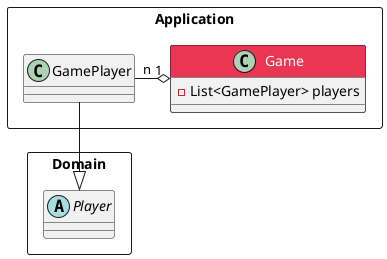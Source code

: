 @startuml actoin-domain

skinparam classFontColor automatic
skinparam classHeaderBackgroundColor<<Important>> #EA3652
hide stereotype

package Domain <<Rectangle>> {

    abstract class Player {
    }

}

package Application <<Rectangle>> {

    class Game <<Important>> {
        - List<GamePlayer> players
    }

    class GamePlayer{
    }

}

GamePlayer -d-|>Player
Game "1" o-l- "n" GamePlayer


@enduml